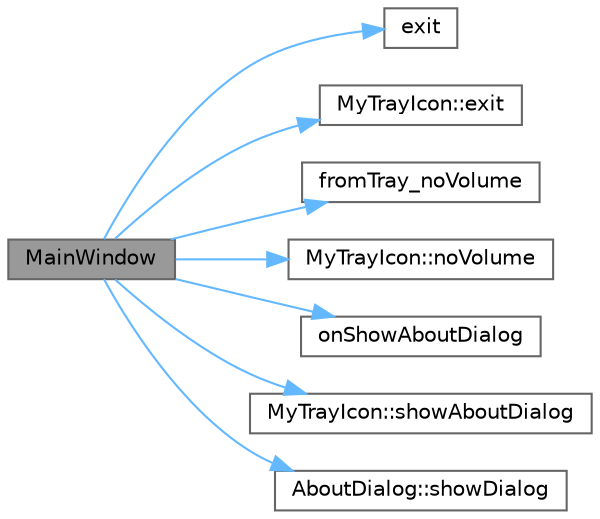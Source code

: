 digraph "MainWindow"
{
 // LATEX_PDF_SIZE
  bgcolor="transparent";
  edge [fontname=Helvetica,fontsize=10,labelfontname=Helvetica,labelfontsize=10];
  node [fontname=Helvetica,fontsize=10,shape=box,height=0.2,width=0.4];
  rankdir="LR";
  Node1 [id="Node000001",label="MainWindow",height=0.2,width=0.4,color="gray40", fillcolor="grey60", style="filled", fontcolor="black",tooltip="构造函数，初始化主窗口"];
  Node1 -> Node2 [id="edge1_Node000001_Node000002",color="steelblue1",style="solid",tooltip=" "];
  Node2 [id="Node000002",label="exit",height=0.2,width=0.4,color="grey40", fillcolor="white", style="filled",URL="$class_main_window.html#a358d2e2397ca11ccd17553e3c40e7901",tooltip="退出信号，通知程序退出"];
  Node1 -> Node3 [id="edge2_Node000001_Node000003",color="steelblue1",style="solid",tooltip=" "];
  Node3 [id="Node000003",label="MyTrayIcon::exit",height=0.2,width=0.4,color="grey40", fillcolor="white", style="filled",URL="$class_my_tray_icon.html#a358d2e2397ca11ccd17553e3c40e7901",tooltip="退出信号，通知程序退出"];
  Node1 -> Node4 [id="edge3_Node000001_Node000004",color="steelblue1",style="solid",tooltip=" "];
  Node4 [id="Node000004",label="fromTray_noVolume",height=0.2,width=0.4,color="grey40", fillcolor="white", style="filled",URL="$class_main_window.html#aec9684090a34891bc7dc46738b873753",tooltip="托盘音量开关信号"];
  Node1 -> Node5 [id="edge4_Node000001_Node000005",color="steelblue1",style="solid",tooltip=" "];
  Node5 [id="Node000005",label="MyTrayIcon::noVolume",height=0.2,width=0.4,color="grey40", fillcolor="white", style="filled",URL="$class_my_tray_icon.html#a6e14961f3e60024b82639178d7c95af1",tooltip="音量开关信号"];
  Node1 -> Node6 [id="edge5_Node000001_Node000006",color="steelblue1",style="solid",tooltip=" "];
  Node6 [id="Node000006",label="onShowAboutDialog",height=0.2,width=0.4,color="grey40", fillcolor="white", style="filled",URL="$class_main_window.html#a5bdac35564b1bdde314651293f59246e",tooltip="显示或隐藏关于对话框"];
  Node1 -> Node7 [id="edge6_Node000001_Node000007",color="steelblue1",style="solid",tooltip=" "];
  Node7 [id="Node000007",label="MyTrayIcon::showAboutDialog",height=0.2,width=0.4,color="grey40", fillcolor="white", style="filled",URL="$class_my_tray_icon.html#ab65bff687e0edbf81a648e97c897a250",tooltip="显示关于对话框信号"];
  Node1 -> Node8 [id="edge7_Node000001_Node000008",color="steelblue1",style="solid",tooltip=" "];
  Node8 [id="Node000008",label="AboutDialog::showDialog",height=0.2,width=0.4,color="grey40", fillcolor="white", style="filled",URL="$class_about_dialog.html#a4e06b5bea9f64def0976d16bec98c5d1",tooltip="对话框显示状态信号"];
}
